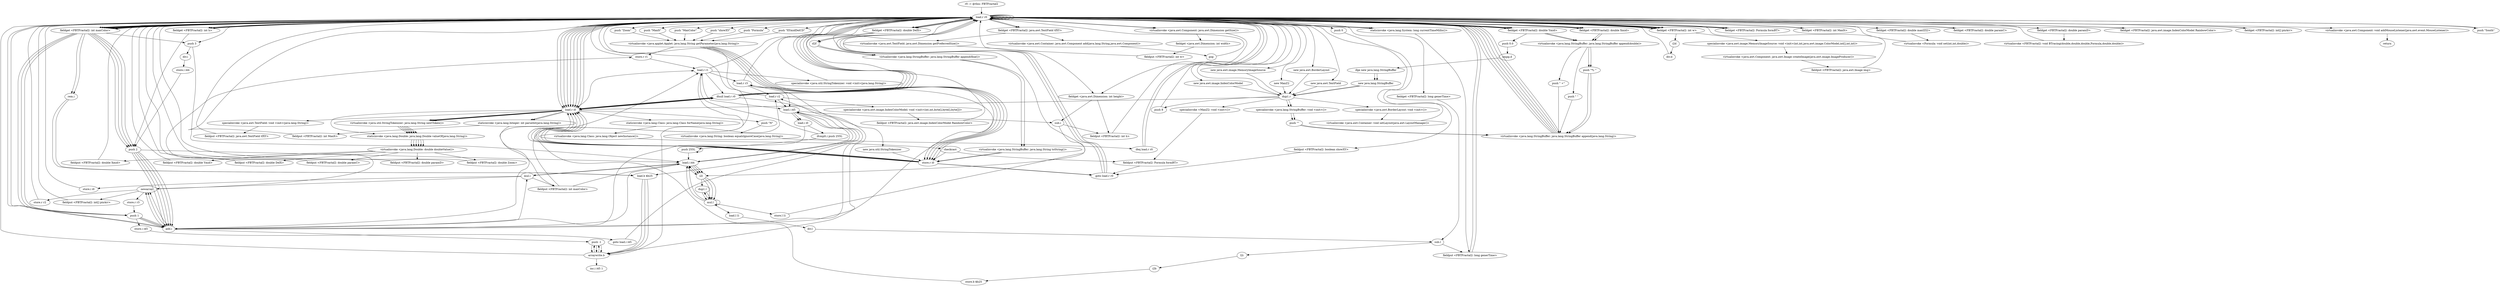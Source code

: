 digraph "" {
    "r0 := @this: FBTFractal2"
    "load.r r0"
    "r0 := @this: FBTFractal2"->"load.r r0";
    "push \"XYmidDelCD\""
    "load.r r0"->"push \"XYmidDelCD\"";
    "virtualinvoke <java.applet.Applet: java.lang.String getParameter(java.lang.String)>"
    "push \"XYmidDelCD\""->"virtualinvoke <java.applet.Applet: java.lang.String getParameter(java.lang.String)>";
    "store.r r1"
    "virtualinvoke <java.applet.Applet: java.lang.String getParameter(java.lang.String)>"->"store.r r1";
    "load.r r1"
    "store.r r1"->"load.r r1";
    "ifnull load.r r0"
    "load.r r1"->"ifnull load.r r0";
    "new java.util.StringTokenizer"
    "ifnull load.r r0"->"new java.util.StringTokenizer";
    "store.r i0"
    "new java.util.StringTokenizer"->"store.r i0";
    "load.r i0"
    "store.r i0"->"load.r i0";
    "load.r i0"->"load.r r1";
    "specialinvoke <java.util.StringTokenizer: void <init>(java.lang.String)>"
    "load.r r1"->"specialinvoke <java.util.StringTokenizer: void <init>(java.lang.String)>";
    "specialinvoke <java.util.StringTokenizer: void <init>(java.lang.String)>"->"load.r r0";
    "load.r r0"->"load.r i0";
    "virtualinvoke <java.util.StringTokenizer: java.lang.String nextToken()>"
    "load.r i0"->"virtualinvoke <java.util.StringTokenizer: java.lang.String nextToken()>";
    "staticinvoke <java.lang.Double: java.lang.Double valueOf(java.lang.String)>"
    "virtualinvoke <java.util.StringTokenizer: java.lang.String nextToken()>"->"staticinvoke <java.lang.Double: java.lang.Double valueOf(java.lang.String)>";
    "virtualinvoke <java.lang.Double: double doubleValue()>"
    "staticinvoke <java.lang.Double: java.lang.Double valueOf(java.lang.String)>"->"virtualinvoke <java.lang.Double: double doubleValue()>";
    "fieldput <FBTFractal2: double Xmid>"
    "virtualinvoke <java.lang.Double: double doubleValue()>"->"fieldput <FBTFractal2: double Xmid>";
    "fieldput <FBTFractal2: double Xmid>"->"load.r r0";
    "load.r r0"->"load.r i0";
    "load.r i0"->"virtualinvoke <java.util.StringTokenizer: java.lang.String nextToken()>";
    "virtualinvoke <java.util.StringTokenizer: java.lang.String nextToken()>"->"staticinvoke <java.lang.Double: java.lang.Double valueOf(java.lang.String)>";
    "staticinvoke <java.lang.Double: java.lang.Double valueOf(java.lang.String)>"->"virtualinvoke <java.lang.Double: double doubleValue()>";
    "fieldput <FBTFractal2: double Ymid>"
    "virtualinvoke <java.lang.Double: double doubleValue()>"->"fieldput <FBTFractal2: double Ymid>";
    "fieldput <FBTFractal2: double Ymid>"->"load.r r0";
    "load.r r0"->"load.r i0";
    "load.r i0"->"virtualinvoke <java.util.StringTokenizer: java.lang.String nextToken()>";
    "virtualinvoke <java.util.StringTokenizer: java.lang.String nextToken()>"->"staticinvoke <java.lang.Double: java.lang.Double valueOf(java.lang.String)>";
    "staticinvoke <java.lang.Double: java.lang.Double valueOf(java.lang.String)>"->"virtualinvoke <java.lang.Double: double doubleValue()>";
    "fieldput <FBTFractal2: double DelX>"
    "virtualinvoke <java.lang.Double: double doubleValue()>"->"fieldput <FBTFractal2: double DelX>";
    "fieldput <FBTFractal2: double DelX>"->"load.r r0";
    "load.r r0"->"load.r i0";
    "load.r i0"->"virtualinvoke <java.util.StringTokenizer: java.lang.String nextToken()>";
    "virtualinvoke <java.util.StringTokenizer: java.lang.String nextToken()>"->"staticinvoke <java.lang.Double: java.lang.Double valueOf(java.lang.String)>";
    "staticinvoke <java.lang.Double: java.lang.Double valueOf(java.lang.String)>"->"virtualinvoke <java.lang.Double: double doubleValue()>";
    "fieldput <FBTFractal2: double paramC>"
    "virtualinvoke <java.lang.Double: double doubleValue()>"->"fieldput <FBTFractal2: double paramC>";
    "fieldput <FBTFractal2: double paramC>"->"load.r r0";
    "load.r r0"->"load.r i0";
    "load.r i0"->"virtualinvoke <java.util.StringTokenizer: java.lang.String nextToken()>";
    "virtualinvoke <java.util.StringTokenizer: java.lang.String nextToken()>"->"staticinvoke <java.lang.Double: java.lang.Double valueOf(java.lang.String)>";
    "staticinvoke <java.lang.Double: java.lang.Double valueOf(java.lang.String)>"->"virtualinvoke <java.lang.Double: double doubleValue()>";
    "fieldput <FBTFractal2: double paramD>"
    "virtualinvoke <java.lang.Double: double doubleValue()>"->"fieldput <FBTFractal2: double paramD>";
    "fieldput <FBTFractal2: double paramD>"->"load.r r0";
    "push \"Zoom\""
    "load.r r0"->"push \"Zoom\"";
    "push \"Zoom\""->"virtualinvoke <java.applet.Applet: java.lang.String getParameter(java.lang.String)>";
    "virtualinvoke <java.applet.Applet: java.lang.String getParameter(java.lang.String)>"->"store.r i0";
    "store.r i0"->"load.r i0";
    "load.r i0"->"ifnull load.r r0";
    "ifnull load.r r0"->"load.r r0";
    "load.r r0"->"load.r i0";
    "load.r i0"->"staticinvoke <java.lang.Double: java.lang.Double valueOf(java.lang.String)>";
    "staticinvoke <java.lang.Double: java.lang.Double valueOf(java.lang.String)>"->"virtualinvoke <java.lang.Double: double doubleValue()>";
    "fieldput <FBTFractal2: double Zoom>"
    "virtualinvoke <java.lang.Double: double doubleValue()>"->"fieldput <FBTFractal2: double Zoom>";
    "fieldput <FBTFractal2: double Zoom>"->"load.r r0";
    "push \"MaxIt\""
    "load.r r0"->"push \"MaxIt\"";
    "push \"MaxIt\""->"virtualinvoke <java.applet.Applet: java.lang.String getParameter(java.lang.String)>";
    "virtualinvoke <java.applet.Applet: java.lang.String getParameter(java.lang.String)>"->"store.r i0";
    "store.r i0"->"load.r i0";
    "load.r i0"->"ifnull load.r r0";
    "ifnull load.r r0"->"load.r r0";
    "load.r r0"->"load.r i0";
    "staticinvoke <java.lang.Integer: int parseInt(java.lang.String)>"
    "load.r i0"->"staticinvoke <java.lang.Integer: int parseInt(java.lang.String)>";
    "fieldput <FBTFractal2: int MaxIt>"
    "staticinvoke <java.lang.Integer: int parseInt(java.lang.String)>"->"fieldput <FBTFractal2: int MaxIt>";
    "fieldput <FBTFractal2: int MaxIt>"->"load.r r0";
    "push \"MaxColor\""
    "load.r r0"->"push \"MaxColor\"";
    "push \"MaxColor\""->"virtualinvoke <java.applet.Applet: java.lang.String getParameter(java.lang.String)>";
    "virtualinvoke <java.applet.Applet: java.lang.String getParameter(java.lang.String)>"->"store.r i0";
    "store.r i0"->"load.r i0";
    "load.r i0"->"ifnull load.r r0";
    "ifnull load.r r0"->"load.r r0";
    "load.r r0"->"load.r i0";
    "load.r i0"->"staticinvoke <java.lang.Integer: int parseInt(java.lang.String)>";
    "fieldput <FBTFractal2: int maxColor>"
    "staticinvoke <java.lang.Integer: int parseInt(java.lang.String)>"->"fieldput <FBTFractal2: int maxColor>";
    "fieldput <FBTFractal2: int maxColor>"->"load.r r0";
    "fieldget <FBTFractal2: int maxColor>"
    "load.r r0"->"fieldget <FBTFractal2: int maxColor>";
    "push 3"
    "fieldget <FBTFractal2: int maxColor>"->"push 3";
    "div.i"
    "push 3"->"div.i";
    "store.i i44"
    "div.i"->"store.i i44";
    "push 2"
    "store.i i44"->"push 2";
    "load.i i44"
    "push 2"->"load.i i44";
    "mul.i"
    "load.i i44"->"mul.i";
    "store.i i0"
    "mul.i"->"store.i i0";
    "store.i i0"->"load.r r0";
    "load.r r0"->"push 3";
    "push 3"->"load.i i44";
    "load.i i44"->"mul.i";
    "mul.i"->"fieldput <FBTFractal2: int maxColor>";
    "fieldput <FBTFractal2: int maxColor>"->"load.i i44";
    "i2l"
    "load.i i44"->"i2l";
    "i2l"->"load.i i44";
    "load.i i44"->"i2l";
    "mul.l"
    "i2l"->"mul.l";
    "mul.l"->"load.i i44";
    "load.i i44"->"i2l";
    "i2l"->"mul.l";
    "mul.l"->"load.i i44";
    "load.i i44"->"i2l";
    "i2l"->"mul.l";
    "store.l l1"
    "mul.l"->"store.l l1";
    "store.l l1"->"load.r r0";
    "load.r r0"->"fieldget <FBTFractal2: int maxColor>";
    "fieldget <FBTFractal2: int maxColor>"->"push 2";
    "add.i"
    "push 2"->"add.i";
    "newarray"
    "add.i"->"newarray";
    "newarray"->"store.r r1";
    "store.r r1"->"load.r r0";
    "load.r r0"->"fieldget <FBTFractal2: int maxColor>";
    "fieldget <FBTFractal2: int maxColor>"->"push 2";
    "push 2"->"add.i";
    "add.i"->"newarray";
    "store.r r2"
    "newarray"->"store.r r2";
    "store.r r2"->"load.r r0";
    "load.r r0"->"fieldget <FBTFractal2: int maxColor>";
    "fieldget <FBTFractal2: int maxColor>"->"push 2";
    "push 2"->"add.i";
    "add.i"->"newarray";
    "store.r r3"
    "newarray"->"store.r r3";
    "push 1"
    "store.r r3"->"push 1";
    "store.i i45"
    "push 1"->"store.i i45";
    "goto load.i i45"
    "store.i i45"->"goto load.i i45";
    "load.i i45"
    "goto load.i i45"->"load.i i45";
    "load.i i0"
    "load.i i45"->"load.i i0";
    "ifcmplt.i push 255L"
    "load.i i0"->"ifcmplt.i push 255L";
    "ifcmplt.i push 255L"->"load.r r1";
    "load.r r1"->"load.r r0";
    "load.r r0"->"fieldget <FBTFractal2: int maxColor>";
    "fieldget <FBTFractal2: int maxColor>"->"push 1";
    "push 1"->"add.i";
    "load.r r3"
    "add.i"->"load.r r3";
    "load.r r3"->"load.r r0";
    "load.r r0"->"fieldget <FBTFractal2: int maxColor>";
    "fieldget <FBTFractal2: int maxColor>"->"push 1";
    "push 1"->"add.i";
    "load.r r2"
    "add.i"->"load.r r2";
    "load.r r2"->"load.r r0";
    "load.r r0"->"fieldget <FBTFractal2: int maxColor>";
    "fieldget <FBTFractal2: int maxColor>"->"push 1";
    "push 1"->"add.i";
    "push -1"
    "add.i"->"push -1";
    "arraywrite.b"
    "push -1"->"arraywrite.b";
    "arraywrite.b"->"push -1";
    "push -1"->"arraywrite.b";
    "arraywrite.b"->"push -1";
    "push -1"->"arraywrite.b";
    "arraywrite.b"->"load.r r0";
    "new java.awt.image.IndexColorModel"
    "load.r r0"->"new java.awt.image.IndexColorModel";
    "dup1.r"
    "new java.awt.image.IndexColorModel"->"dup1.r";
    "push 8"
    "dup1.r"->"push 8";
    "push 8"->"load.r r0";
    "load.r r0"->"fieldget <FBTFractal2: int maxColor>";
    "fieldget <FBTFractal2: int maxColor>"->"push 2";
    "push 2"->"add.i";
    "add.i"->"load.r r1";
    "load.r r1"->"load.r r3";
    "load.r r3"->"load.r r2";
    "specialinvoke <java.awt.image.IndexColorModel: void <init>(int,int,byte[],byte[],byte[])>"
    "load.r r2"->"specialinvoke <java.awt.image.IndexColorModel: void <init>(int,int,byte[],byte[],byte[])>";
    "fieldput <FBTFractal2: java.awt.image.IndexColorModel RainbowColor>"
    "specialinvoke <java.awt.image.IndexColorModel: void <init>(int,int,byte[],byte[],byte[])>"->"fieldput <FBTFractal2: java.awt.image.IndexColorModel RainbowColor>";
    "fieldput <FBTFractal2: java.awt.image.IndexColorModel RainbowColor>"->"load.r r0";
    "load.r r0"->"load.r r0";
    "virtualinvoke <java.awt.Component: java.awt.Dimension getSize()>"
    "load.r r0"->"virtualinvoke <java.awt.Component: java.awt.Dimension getSize()>";
    "fieldget <java.awt.Dimension: int width>"
    "virtualinvoke <java.awt.Component: java.awt.Dimension getSize()>"->"fieldget <java.awt.Dimension: int width>";
    "fieldput <FBTFractal2: int w>"
    "fieldget <java.awt.Dimension: int width>"->"fieldput <FBTFractal2: int w>";
    "fieldput <FBTFractal2: int w>"->"load.r r0";
    "load.r r0"->"load.r r0";
    "load.r r0"->"virtualinvoke <java.awt.Component: java.awt.Dimension getSize()>";
    "fieldget <java.awt.Dimension: int height>"
    "virtualinvoke <java.awt.Component: java.awt.Dimension getSize()>"->"fieldget <java.awt.Dimension: int height>";
    "fieldput <FBTFractal2: int h>"
    "fieldget <java.awt.Dimension: int height>"->"fieldput <FBTFractal2: int h>";
    "fieldput <FBTFractal2: int h>"->"load.r r0";
    "push \"showXY\""
    "load.r r0"->"push \"showXY\"";
    "push \"showXY\""->"virtualinvoke <java.applet.Applet: java.lang.String getParameter(java.lang.String)>";
    "virtualinvoke <java.applet.Applet: java.lang.String getParameter(java.lang.String)>"->"store.r i0";
    "store.r i0"->"load.r i0";
    "load.r i0"->"ifnull load.r r0";
    "ifnull load.r r0"->"load.r i0";
    "push \"N\""
    "load.r i0"->"push \"N\"";
    "virtualinvoke <java.lang.String: boolean equalsIgnoreCase(java.lang.String)>"
    "push \"N\""->"virtualinvoke <java.lang.String: boolean equalsIgnoreCase(java.lang.String)>";
    "ifeq load.r r0"
    "virtualinvoke <java.lang.String: boolean equalsIgnoreCase(java.lang.String)>"->"ifeq load.r r0";
    "ifeq load.r r0"->"load.r r0";
    "push 0"
    "load.r r0"->"push 0";
    "fieldput <FBTFractal2: boolean showXY>"
    "push 0"->"fieldput <FBTFractal2: boolean showXY>";
    "goto load.r r0"
    "fieldput <FBTFractal2: boolean showXY>"->"goto load.r r0";
    "goto load.r r0"->"load.r r0";
    "load.r r0"->"load.r r0";
    "fieldget <FBTFractal2: int w>"
    "load.r r0"->"fieldget <FBTFractal2: int w>";
    "fieldget <FBTFractal2: int w>"->"load.r r0";
    "fieldget <FBTFractal2: int h>"
    "load.r r0"->"fieldget <FBTFractal2: int h>";
    "fieldget <FBTFractal2: int h>"->"push 2";
    "push 2"->"add.i";
    "add.i"->"mul.i";
    "mul.i"->"newarray";
    "fieldput <FBTFractal2: int[] pixArr>"
    "newarray"->"fieldput <FBTFractal2: int[] pixArr>";
    "fieldput <FBTFractal2: int[] pixArr>"->"load.r r0";
    "push \"Formula\""
    "load.r r0"->"push \"Formula\"";
    "push \"Formula\""->"virtualinvoke <java.applet.Applet: java.lang.String getParameter(java.lang.String)>";
    "virtualinvoke <java.applet.Applet: java.lang.String getParameter(java.lang.String)>"->"store.r i0";
    "store.r i0"->"load.r i0";
    "load.r i0"->"ifnull load.r r0";
    "ifnull load.r r0"->"load.r r0";
    "load.r r0"->"load.r i0";
    "staticinvoke <java.lang.Class: java.lang.Class forName(java.lang.String)>"
    "load.r i0"->"staticinvoke <java.lang.Class: java.lang.Class forName(java.lang.String)>";
    "virtualinvoke <java.lang.Class: java.lang.Object newInstance()>"
    "staticinvoke <java.lang.Class: java.lang.Class forName(java.lang.String)>"->"virtualinvoke <java.lang.Class: java.lang.Object newInstance()>";
    "checkcast"
    "virtualinvoke <java.lang.Class: java.lang.Object newInstance()>"->"checkcast";
    "fieldput <FBTFractal2: Formula formBT>"
    "checkcast"->"fieldput <FBTFractal2: Formula formBT>";
    "fieldput <FBTFractal2: Formula formBT>"->"goto load.r r0";
    "goto load.r r0"->"load.r r0";
    "fieldget <FBTFractal2: Formula formBT>"
    "load.r r0"->"fieldget <FBTFractal2: Formula formBT>";
    "fieldget <FBTFractal2: Formula formBT>"->"load.r r0";
    "fieldget <FBTFractal2: int MaxIt>"
    "load.r r0"->"fieldget <FBTFractal2: int MaxIt>";
    "fieldget <FBTFractal2: int MaxIt>"->"load.r r0";
    "load.r r0"->"fieldget <FBTFractal2: int maxColor>";
    "fieldget <FBTFractal2: int maxColor>"->"load.r r0";
    "fieldget <FBTFractal2: double maxIZI2>"
    "load.r r0"->"fieldget <FBTFractal2: double maxIZI2>";
    "virtualinvoke <Formula: void set(int,int,double)>"
    "fieldget <FBTFractal2: double maxIZI2>"->"virtualinvoke <Formula: void set(int,int,double)>";
    "virtualinvoke <Formula: void set(int,int,double)>"->"load.r r0";
    "staticinvoke <java.lang.System: long currentTimeMillis()>"
    "load.r r0"->"staticinvoke <java.lang.System: long currentTimeMillis()>";
    "fieldput <FBTFractal2: long generTime>"
    "staticinvoke <java.lang.System: long currentTimeMillis()>"->"fieldput <FBTFractal2: long generTime>";
    "fieldput <FBTFractal2: long generTime>"->"load.r r0";
    "load.r r0"->"load.r r0";
    "fieldget <FBTFractal2: double Xmid>"
    "load.r r0"->"fieldget <FBTFractal2: double Xmid>";
    "fieldget <FBTFractal2: double Xmid>"->"load.r r0";
    "fieldget <FBTFractal2: double Ymid>"
    "load.r r0"->"fieldget <FBTFractal2: double Ymid>";
    "fieldget <FBTFractal2: double Ymid>"->"load.r r0";
    "fieldget <FBTFractal2: double DelX>"
    "load.r r0"->"fieldget <FBTFractal2: double DelX>";
    "fieldget <FBTFractal2: double DelX>"->"load.r r0";
    "load.r r0"->"fieldget <FBTFractal2: int w>";
    "i2d"
    "fieldget <FBTFractal2: int w>"->"i2d";
    "div.d"
    "i2d"->"div.d";
    "div.d"->"load.r r0";
    "load.r r0"->"fieldget <FBTFractal2: Formula formBT>";
    "fieldget <FBTFractal2: Formula formBT>"->"load.r r0";
    "fieldget <FBTFractal2: double paramC>"
    "load.r r0"->"fieldget <FBTFractal2: double paramC>";
    "fieldget <FBTFractal2: double paramC>"->"load.r r0";
    "fieldget <FBTFractal2: double paramD>"
    "load.r r0"->"fieldget <FBTFractal2: double paramD>";
    "virtualinvoke <FBTFractal2: void BTracing(double,double,double,Formula,double,double)>"
    "fieldget <FBTFractal2: double paramD>"->"virtualinvoke <FBTFractal2: void BTracing(double,double,double,Formula,double,double)>";
    "virtualinvoke <FBTFractal2: void BTracing(double,double,double,Formula,double,double)>"->"load.r r0";
    "load.r r0"->"load.r r0";
    "new java.awt.image.MemoryImageSource"
    "load.r r0"->"new java.awt.image.MemoryImageSource";
    "new java.awt.image.MemoryImageSource"->"dup1.r";
    "dup1.r"->"load.r r0";
    "load.r r0"->"fieldget <FBTFractal2: int w>";
    "fieldget <FBTFractal2: int w>"->"load.r r0";
    "load.r r0"->"fieldget <FBTFractal2: int h>";
    "fieldget <FBTFractal2: int h>"->"load.r r0";
    "fieldget <FBTFractal2: java.awt.image.IndexColorModel RainbowColor>"
    "load.r r0"->"fieldget <FBTFractal2: java.awt.image.IndexColorModel RainbowColor>";
    "fieldget <FBTFractal2: java.awt.image.IndexColorModel RainbowColor>"->"load.r r0";
    "fieldget <FBTFractal2: int[] pixArr>"
    "load.r r0"->"fieldget <FBTFractal2: int[] pixArr>";
    "fieldget <FBTFractal2: int[] pixArr>"->"load.r r0";
    "load.r r0"->"fieldget <FBTFractal2: int w>";
    "fieldget <FBTFractal2: int w>"->"load.r r0";
    "load.r r0"->"fieldget <FBTFractal2: int w>";
    "specialinvoke <java.awt.image.MemoryImageSource: void <init>(int,int,java.awt.image.ColorModel,int[],int,int)>"
    "fieldget <FBTFractal2: int w>"->"specialinvoke <java.awt.image.MemoryImageSource: void <init>(int,int,java.awt.image.ColorModel,int[],int,int)>";
    "virtualinvoke <java.awt.Component: java.awt.Image createImage(java.awt.image.ImageProducer)>"
    "specialinvoke <java.awt.image.MemoryImageSource: void <init>(int,int,java.awt.image.ColorModel,int[],int,int)>"->"virtualinvoke <java.awt.Component: java.awt.Image createImage(java.awt.image.ImageProducer)>";
    "fieldput <FBTFractal2: java.awt.Image img>"
    "virtualinvoke <java.awt.Component: java.awt.Image createImage(java.awt.image.ImageProducer)>"->"fieldput <FBTFractal2: java.awt.Image img>";
    "fieldput <FBTFractal2: java.awt.Image img>"->"load.r r0";
    "load.r r0"->"staticinvoke <java.lang.System: long currentTimeMillis()>";
    "staticinvoke <java.lang.System: long currentTimeMillis()>"->"load.r r0";
    "fieldget <FBTFractal2: long generTime>"
    "load.r r0"->"fieldget <FBTFractal2: long generTime>";
    "sub.l"
    "fieldget <FBTFractal2: long generTime>"->"sub.l";
    "sub.l"->"fieldput <FBTFractal2: long generTime>";
    "fieldput <FBTFractal2: long generTime>"->"load.r r0";
    "load.r r0"->"load.r r0";
    "virtualinvoke <java.awt.Component: void addMouseListener(java.awt.event.MouseListener)>"
    "load.r r0"->"virtualinvoke <java.awt.Component: void addMouseListener(java.awt.event.MouseListener)>";
    "return"
    "virtualinvoke <java.awt.Component: void addMouseListener(java.awt.event.MouseListener)>"->"return";
    "checkcast"->"store.r i0";
    "store.r i0"->"goto load.r r0";
    "ifnull load.r r0"->"load.r r0";
    "new ManZ2"
    "load.r r0"->"new ManZ2";
    "new ManZ2"->"dup1.r";
    "specialinvoke <ManZ2: void <init>()>"
    "dup1.r"->"specialinvoke <ManZ2: void <init>()>";
    "specialinvoke <ManZ2: void <init>()>"->"fieldput <FBTFractal2: Formula formBT>";
    "ifeq load.r r0"->"load.r r0";
    "new java.awt.BorderLayout"
    "load.r r0"->"new java.awt.BorderLayout";
    "new java.awt.BorderLayout"->"dup1.r";
    "specialinvoke <java.awt.BorderLayout: void <init>()>"
    "dup1.r"->"specialinvoke <java.awt.BorderLayout: void <init>()>";
    "virtualinvoke <java.awt.Container: void setLayout(java.awt.LayoutManager)>"
    "specialinvoke <java.awt.BorderLayout: void <init>()>"->"virtualinvoke <java.awt.Container: void setLayout(java.awt.LayoutManager)>";
    "virtualinvoke <java.awt.Container: void setLayout(java.awt.LayoutManager)>"->"load.r r0";
    "load.r r0"->"fieldget <FBTFractal2: double Ymid>";
    "push 0.0"
    "fieldget <FBTFractal2: double Ymid>"->"push 0.0";
    "cmpg.d"
    "push 0.0"->"cmpg.d";
    "ifge new java.lang.StringBuffer"
    "cmpg.d"->"ifge new java.lang.StringBuffer";
    "new java.lang.StringBuffer"
    "ifge new java.lang.StringBuffer"->"new java.lang.StringBuffer";
    "new java.lang.StringBuffer"->"dup1.r";
    "specialinvoke <java.lang.StringBuffer: void <init>()>"
    "dup1.r"->"specialinvoke <java.lang.StringBuffer: void <init>()>";
    "push \"\""
    "specialinvoke <java.lang.StringBuffer: void <init>()>"->"push \"\"";
    "virtualinvoke <java.lang.StringBuffer: java.lang.StringBuffer append(java.lang.String)>"
    "push \"\""->"virtualinvoke <java.lang.StringBuffer: java.lang.StringBuffer append(java.lang.String)>";
    "virtualinvoke <java.lang.StringBuffer: java.lang.StringBuffer append(java.lang.String)>"->"load.r r0";
    "load.r r0"->"fieldget <FBTFractal2: double Xmid>";
    "virtualinvoke <java.lang.StringBuffer: java.lang.StringBuffer append(double)>"
    "fieldget <FBTFractal2: double Xmid>"->"virtualinvoke <java.lang.StringBuffer: java.lang.StringBuffer append(double)>";
    "push \" \""
    "virtualinvoke <java.lang.StringBuffer: java.lang.StringBuffer append(double)>"->"push \" \"";
    "push \" \""->"virtualinvoke <java.lang.StringBuffer: java.lang.StringBuffer append(java.lang.String)>";
    "virtualinvoke <java.lang.StringBuffer: java.lang.StringBuffer append(java.lang.String)>"->"load.r r0";
    "load.r r0"->"fieldget <FBTFractal2: double Ymid>";
    "fieldget <FBTFractal2: double Ymid>"->"virtualinvoke <java.lang.StringBuffer: java.lang.StringBuffer append(double)>";
    "push \"*i; \""
    "virtualinvoke <java.lang.StringBuffer: java.lang.StringBuffer append(double)>"->"push \"*i; \"";
    "push \"*i; \""->"virtualinvoke <java.lang.StringBuffer: java.lang.StringBuffer append(java.lang.String)>";
    "virtualinvoke <java.lang.StringBuffer: java.lang.StringBuffer append(java.lang.String)>"->"load.r r0";
    "load.r r0"->"fieldget <FBTFractal2: double DelX>";
    "d2f"
    "fieldget <FBTFractal2: double DelX>"->"d2f";
    "virtualinvoke <java.lang.StringBuffer: java.lang.StringBuffer append(float)>"
    "d2f"->"virtualinvoke <java.lang.StringBuffer: java.lang.StringBuffer append(float)>";
    "virtualinvoke <java.lang.StringBuffer: java.lang.String toString()>"
    "virtualinvoke <java.lang.StringBuffer: java.lang.StringBuffer append(float)>"->"virtualinvoke <java.lang.StringBuffer: java.lang.String toString()>";
    "virtualinvoke <java.lang.StringBuffer: java.lang.String toString()>"->"store.r i0";
    "store.r i0"->"goto load.r r0";
    "goto load.r r0"->"load.r r0";
    "new java.awt.TextField"
    "load.r r0"->"new java.awt.TextField";
    "new java.awt.TextField"->"dup1.r";
    "dup1.r"->"load.r i0";
    "specialinvoke <java.awt.TextField: void <init>(java.lang.String)>"
    "load.r i0"->"specialinvoke <java.awt.TextField: void <init>(java.lang.String)>";
    "fieldput <FBTFractal2: java.awt.TextField tfXY>"
    "specialinvoke <java.awt.TextField: void <init>(java.lang.String)>"->"fieldput <FBTFractal2: java.awt.TextField tfXY>";
    "fieldput <FBTFractal2: java.awt.TextField tfXY>"->"load.r r0";
    "push \"South\""
    "load.r r0"->"push \"South\"";
    "push \"South\""->"load.r r0";
    "fieldget <FBTFractal2: java.awt.TextField tfXY>"
    "load.r r0"->"fieldget <FBTFractal2: java.awt.TextField tfXY>";
    "virtualinvoke <java.awt.Container: java.awt.Component add(java.lang.String,java.awt.Component)>"
    "fieldget <FBTFractal2: java.awt.TextField tfXY>"->"virtualinvoke <java.awt.Container: java.awt.Component add(java.lang.String,java.awt.Component)>";
    "pop"
    "virtualinvoke <java.awt.Container: java.awt.Component add(java.lang.String,java.awt.Component)>"->"pop";
    "pop"->"load.r r0";
    "load.r r0"->"load.r r0";
    "load.r r0"->"fieldget <FBTFractal2: int h>";
    "fieldget <FBTFractal2: int h>"->"load.r r0";
    "load.r r0"->"fieldget <FBTFractal2: java.awt.TextField tfXY>";
    "virtualinvoke <java.awt.TextField: java.awt.Dimension getPreferredSize()>"
    "fieldget <FBTFractal2: java.awt.TextField tfXY>"->"virtualinvoke <java.awt.TextField: java.awt.Dimension getPreferredSize()>";
    "virtualinvoke <java.awt.TextField: java.awt.Dimension getPreferredSize()>"->"fieldget <java.awt.Dimension: int height>";
    "sub.i"
    "fieldget <java.awt.Dimension: int height>"->"sub.i";
    "sub.i"->"fieldput <FBTFractal2: int h>";
    "ifge new java.lang.StringBuffer"->"new java.lang.StringBuffer";
    "new java.lang.StringBuffer"->"dup1.r";
    "dup1.r"->"specialinvoke <java.lang.StringBuffer: void <init>()>";
    "specialinvoke <java.lang.StringBuffer: void <init>()>"->"push \"\"";
    "push \"\""->"virtualinvoke <java.lang.StringBuffer: java.lang.StringBuffer append(java.lang.String)>";
    "virtualinvoke <java.lang.StringBuffer: java.lang.StringBuffer append(java.lang.String)>"->"load.r r0";
    "load.r r0"->"fieldget <FBTFractal2: double Xmid>";
    "fieldget <FBTFractal2: double Xmid>"->"virtualinvoke <java.lang.StringBuffer: java.lang.StringBuffer append(double)>";
    "push \" +\""
    "virtualinvoke <java.lang.StringBuffer: java.lang.StringBuffer append(double)>"->"push \" +\"";
    "push \" +\""->"virtualinvoke <java.lang.StringBuffer: java.lang.StringBuffer append(java.lang.String)>";
    "virtualinvoke <java.lang.StringBuffer: java.lang.StringBuffer append(java.lang.String)>"->"load.r r0";
    "load.r r0"->"fieldget <FBTFractal2: double Ymid>";
    "fieldget <FBTFractal2: double Ymid>"->"virtualinvoke <java.lang.StringBuffer: java.lang.StringBuffer append(double)>";
    "virtualinvoke <java.lang.StringBuffer: java.lang.StringBuffer append(double)>"->"push \"*i; \"";
    "push \"*i; \""->"virtualinvoke <java.lang.StringBuffer: java.lang.StringBuffer append(java.lang.String)>";
    "virtualinvoke <java.lang.StringBuffer: java.lang.StringBuffer append(java.lang.String)>"->"load.r r0";
    "load.r r0"->"fieldget <FBTFractal2: double DelX>";
    "fieldget <FBTFractal2: double DelX>"->"d2f";
    "d2f"->"virtualinvoke <java.lang.StringBuffer: java.lang.StringBuffer append(float)>";
    "virtualinvoke <java.lang.StringBuffer: java.lang.StringBuffer append(float)>"->"virtualinvoke <java.lang.StringBuffer: java.lang.String toString()>";
    "virtualinvoke <java.lang.StringBuffer: java.lang.String toString()>"->"store.r i0";
    "push 255L"
    "ifcmplt.i push 255L"->"push 255L";
    "push 255L"->"push 255L";
    "push 255L"->"load.i i44";
    "load.i i44"->"load.i i45";
    "load.i i45"->"sub.i";
    "sub.i"->"i2l";
    "dup1.l"
    "i2l"->"dup1.l";
    "dup1.l"->"mul.l";
    "mul.l"->"dup1.l";
    "dup1.l"->"mul.l";
    "mul.l"->"mul.l";
    "load.l l1"
    "mul.l"->"load.l l1";
    "div.l"
    "load.l l1"->"div.l";
    "div.l"->"sub.l";
    "l2i"
    "sub.l"->"l2i";
    "i2b"
    "l2i"->"i2b";
    "store.b $b25"
    "i2b"->"store.b $b25";
    "store.b $b25"->"load.r r1";
    "load.r r1"->"load.i i45";
    "load.i i45"->"load.i i0";
    "load.i i0"->"add.i";
    "add.i"->"load.r r0";
    "load.r r0"->"fieldget <FBTFractal2: int maxColor>";
    "rem.i"
    "fieldget <FBTFractal2: int maxColor>"->"rem.i";
    "load.b $b25"
    "rem.i"->"load.b $b25";
    "load.b $b25"->"arraywrite.b";
    "arraywrite.b"->"load.r r2";
    "load.r r2"->"load.i i45";
    "load.i i45"->"load.i i44";
    "load.i i44"->"add.i";
    "add.i"->"load.r r0";
    "load.r r0"->"fieldget <FBTFractal2: int maxColor>";
    "fieldget <FBTFractal2: int maxColor>"->"rem.i";
    "rem.i"->"load.b $b25";
    "load.b $b25"->"arraywrite.b";
    "arraywrite.b"->"load.r r3";
    "load.r r3"->"load.i i45";
    "load.i i45"->"load.b $b25";
    "load.b $b25"->"arraywrite.b";
    "inc.i i45 1"
    "arraywrite.b"->"inc.i i45 1";
}

